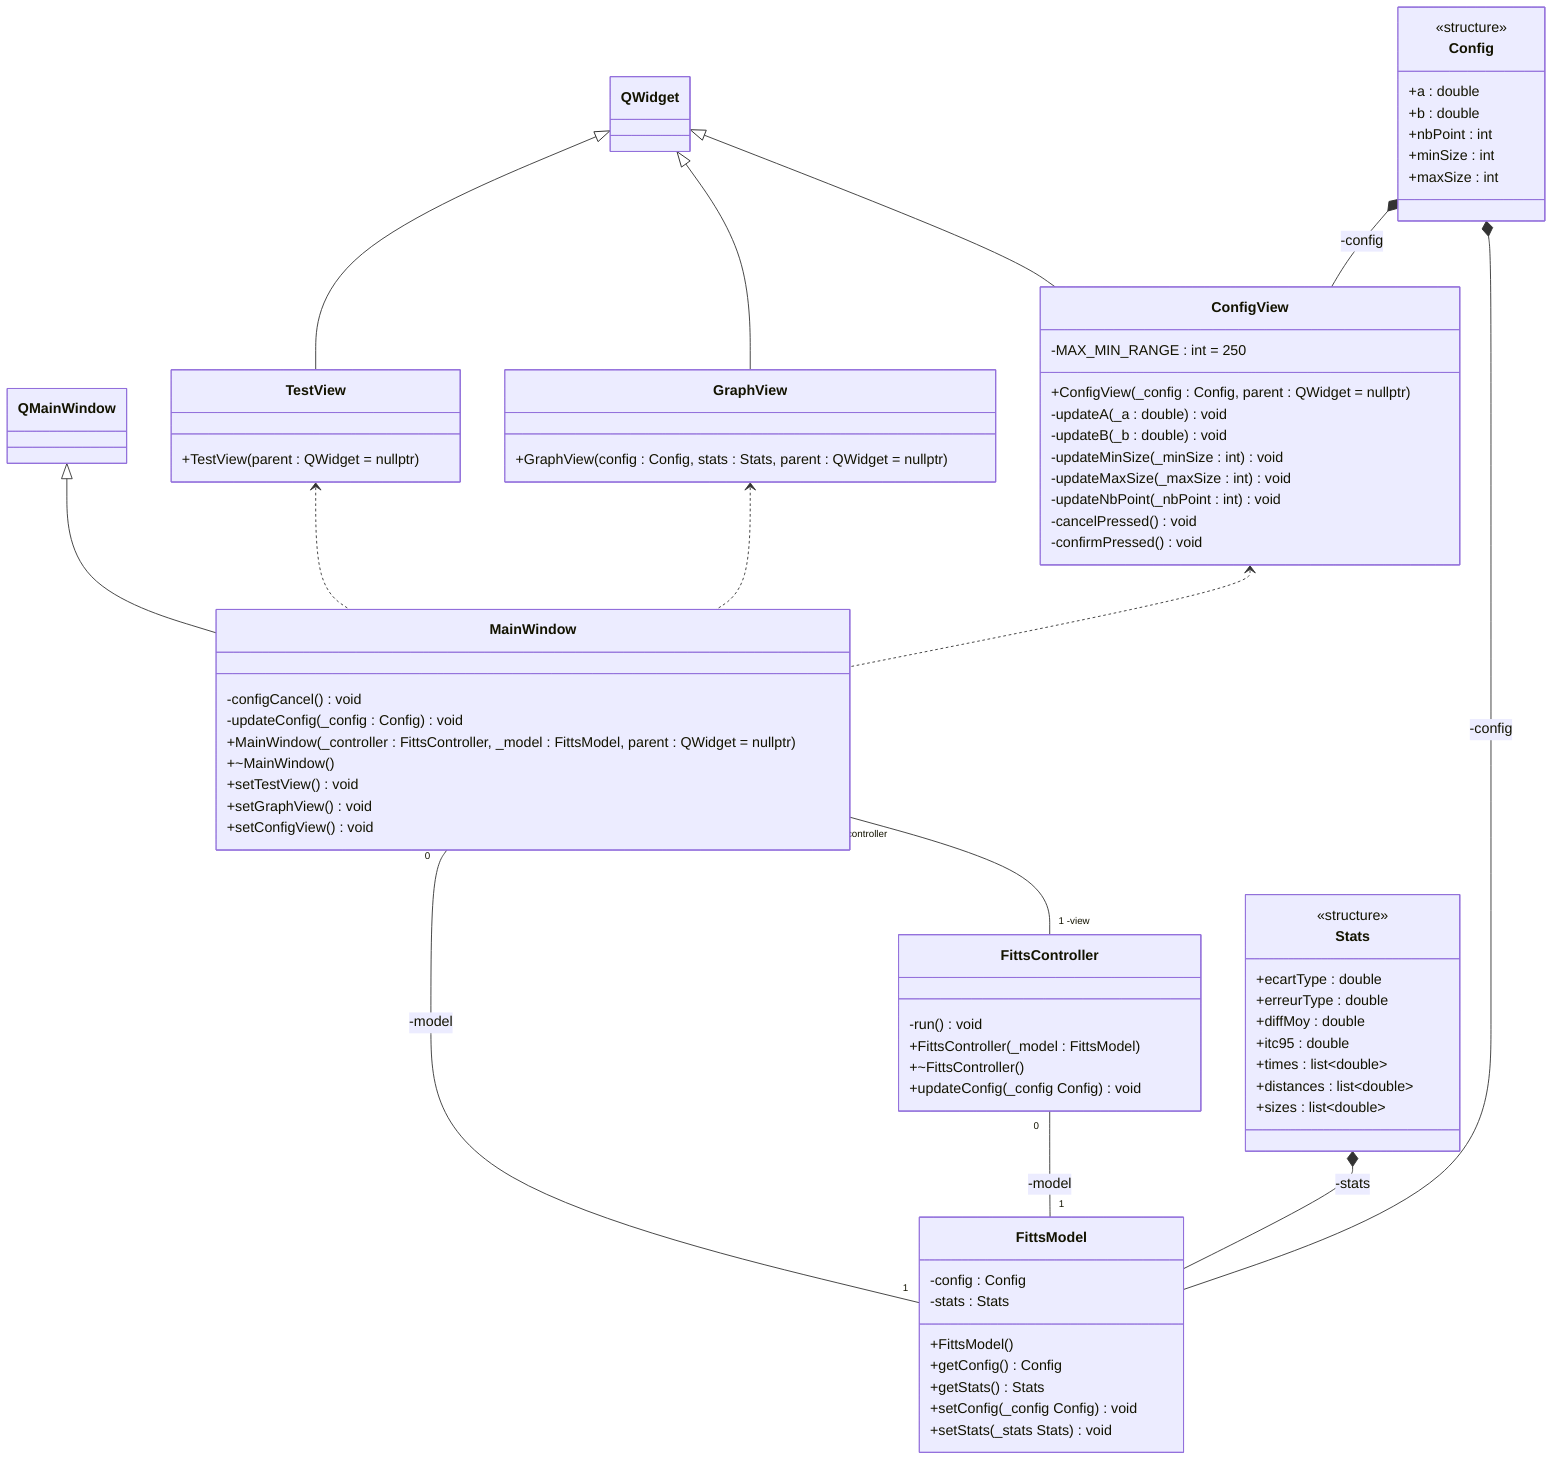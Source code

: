 classDiagram

class FittsController {
    -run() void

    +FittsController(_model : FittsModel)
    +~FittsController()
    +updateConfig(_config Config) void
}

class Config {
    <<structure>>
    +a : double
    +b : double
    +nbPoint : int
    +minSize : int
    +maxSize : int
}

class Stats {
    <<structure>>
    +ecartType : double
    +erreurType : double
    +diffMoy : double
    +itc95 : double
    +times : list~double~
    +distances : list~double~
    +sizes : list~double~
}

class FittsModel {
    -config : Config
    -stats : Stats

    +FittsModel()
    +getConfig() Config
    +getStats() Stats
    +setConfig(_config Config) void
    +setStats(_stats Stats) void
}

class ConfigView {
    -MAX_MIN_RANGE : int = 250

    +ConfigView(_config : Config, parent : QWidget = nullptr)
    -updateA(_a : double) void
    -updateB(_b : double) void
    -updateMinSize(_minSize : int) void
    -updateMaxSize(_maxSize : int) void
    -updateNbPoint(_nbPoint : int) void
    -cancelPressed() void
    -confirmPressed() void
}

class GraphView {
    +GraphView(config : Config, stats : Stats, parent : QWidget = nullptr)
}

class TestView {
    +TestView(parent : QWidget = nullptr)
}

class MainWindow {
    -configCancel() void
    -updateConfig(_config : Config) void

    +MainWindow(_controller : FittsController, _model : FittsModel, parent : QWidget = nullptr)
    +~MainWindow()
    +setTestView() void
    +setGraphView() void
    +setConfigView() void
}

QWidget <|-- TestView
QWidget <|-- GraphView
QWidget <|-- ConfigView
QMainWindow <|-- MainWindow
MainWindow "0" -- "1" FittsModel : -model
MainWindow "1 -controller" -- "1 -view" FittsController
FittsController "0" -- "1" FittsModel : -model
TestView <.. MainWindow
GraphView <.. MainWindow
ConfigView <.. MainWindow
Stats *-- FittsModel : -stats
Config *-- FittsModel : -config
Config *-- ConfigView : -config